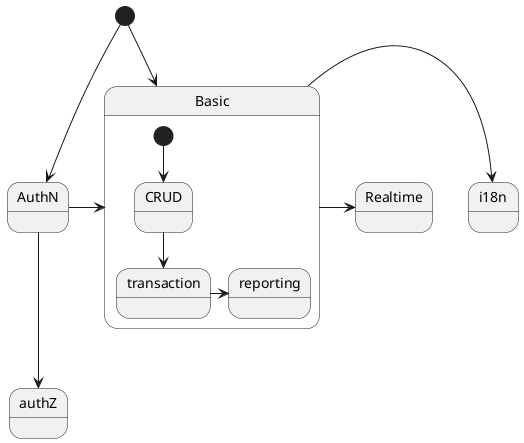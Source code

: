 @startuml

' hide empty description

[*] --> AuthN
[*] --> Basic

state Basic {
    [*] --> CRUD
    CRUD -down-> transaction
    transaction -> reporting
}

Basic -> i18n
Basic -> Realtime

AuthN -> Basic
AuthN -down-> authZ

@enduml